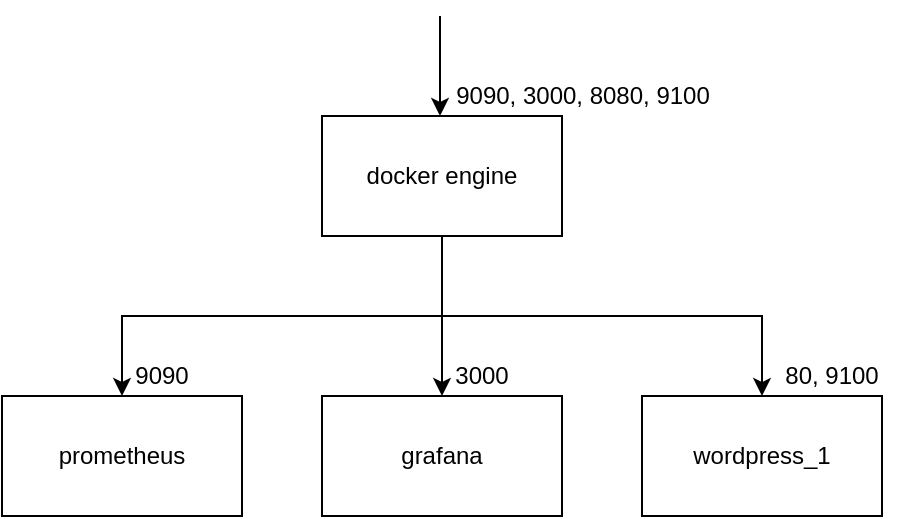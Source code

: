 <mxfile version="14.8.0" type="github">
  <diagram id="qDgWSSQOqP8-Fc7wM_Mz" name="ページ1">
    <mxGraphModel dx="1422" dy="794" grid="1" gridSize="10" guides="1" tooltips="1" connect="1" arrows="1" fold="1" page="1" pageScale="1" pageWidth="827" pageHeight="1169" math="0" shadow="0">
      <root>
        <mxCell id="0" />
        <mxCell id="1" parent="0" />
        <mxCell id="eZPMayMjSuH5GK2ANjF6-3" value="" style="edgeStyle=orthogonalEdgeStyle;rounded=0;orthogonalLoop=1;jettySize=auto;html=1;" edge="1" parent="1" source="eZPMayMjSuH5GK2ANjF6-1" target="eZPMayMjSuH5GK2ANjF6-2">
          <mxGeometry relative="1" as="geometry">
            <Array as="points">
              <mxPoint x="260" y="180" />
              <mxPoint x="100" y="180" />
            </Array>
          </mxGeometry>
        </mxCell>
        <mxCell id="eZPMayMjSuH5GK2ANjF6-9" value="" style="edgeStyle=orthogonalEdgeStyle;rounded=0;orthogonalLoop=1;jettySize=auto;html=1;exitX=0.5;exitY=1;exitDx=0;exitDy=0;" edge="1" parent="1" source="eZPMayMjSuH5GK2ANjF6-1" target="eZPMayMjSuH5GK2ANjF6-8">
          <mxGeometry relative="1" as="geometry" />
        </mxCell>
        <mxCell id="eZPMayMjSuH5GK2ANjF6-1" value="docker engine" style="rounded=0;whiteSpace=wrap;html=1;" vertex="1" parent="1">
          <mxGeometry x="200" y="80" width="120" height="60" as="geometry" />
        </mxCell>
        <mxCell id="eZPMayMjSuH5GK2ANjF6-2" value="prometheus" style="rounded=0;whiteSpace=wrap;html=1;" vertex="1" parent="1">
          <mxGeometry x="40" y="220" width="120" height="60" as="geometry" />
        </mxCell>
        <mxCell id="eZPMayMjSuH5GK2ANjF6-4" value="grafana" style="rounded=0;whiteSpace=wrap;html=1;" vertex="1" parent="1">
          <mxGeometry x="200" y="220" width="120" height="60" as="geometry" />
        </mxCell>
        <mxCell id="eZPMayMjSuH5GK2ANjF6-6" value="" style="endArrow=classic;html=1;exitX=0.5;exitY=1;exitDx=0;exitDy=0;entryX=0.5;entryY=0;entryDx=0;entryDy=0;" edge="1" parent="1" source="eZPMayMjSuH5GK2ANjF6-1" target="eZPMayMjSuH5GK2ANjF6-4">
          <mxGeometry width="50" height="50" relative="1" as="geometry">
            <mxPoint x="390" y="430" as="sourcePoint" />
            <mxPoint x="440" y="380" as="targetPoint" />
          </mxGeometry>
        </mxCell>
        <mxCell id="eZPMayMjSuH5GK2ANjF6-8" value="wordpress_1" style="rounded=0;whiteSpace=wrap;html=1;" vertex="1" parent="1">
          <mxGeometry x="360" y="220" width="120" height="60" as="geometry" />
        </mxCell>
        <mxCell id="eZPMayMjSuH5GK2ANjF6-10" value="80, 9100" style="text;html=1;strokeColor=none;fillColor=none;align=center;verticalAlign=middle;whiteSpace=wrap;rounded=0;" vertex="1" parent="1">
          <mxGeometry x="420" y="200" width="70" height="20" as="geometry" />
        </mxCell>
        <mxCell id="eZPMayMjSuH5GK2ANjF6-11" value="3000" style="text;html=1;strokeColor=none;fillColor=none;align=center;verticalAlign=middle;whiteSpace=wrap;rounded=0;" vertex="1" parent="1">
          <mxGeometry x="260" y="200" width="40" height="20" as="geometry" />
        </mxCell>
        <mxCell id="eZPMayMjSuH5GK2ANjF6-12" value="9090" style="text;html=1;strokeColor=none;fillColor=none;align=center;verticalAlign=middle;whiteSpace=wrap;rounded=0;" vertex="1" parent="1">
          <mxGeometry x="100" y="200" width="40" height="20" as="geometry" />
        </mxCell>
        <mxCell id="eZPMayMjSuH5GK2ANjF6-13" value="" style="endArrow=classic;html=1;entryX=0.5;entryY=0;entryDx=0;entryDy=0;" edge="1" parent="1">
          <mxGeometry width="50" height="50" relative="1" as="geometry">
            <mxPoint x="259" y="30" as="sourcePoint" />
            <mxPoint x="259" y="80" as="targetPoint" />
          </mxGeometry>
        </mxCell>
        <mxCell id="eZPMayMjSuH5GK2ANjF6-14" value="9090, 3000, 8080, 9100" style="text;html=1;align=center;verticalAlign=middle;resizable=0;points=[];autosize=1;strokeColor=none;" vertex="1" parent="1">
          <mxGeometry x="260" y="60" width="140" height="20" as="geometry" />
        </mxCell>
      </root>
    </mxGraphModel>
  </diagram>
</mxfile>
